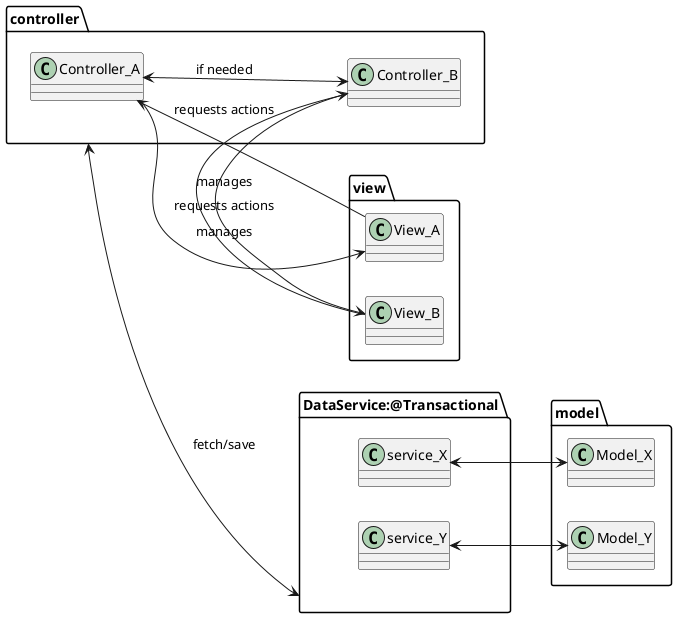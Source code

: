 @startuml

left to right direction
package view{
class View_A {}
class View_B  {}
}

package model{
class Model_X{}
class Model_Y{}
}
package controller {
class Controller_A{}
class Controller_B{}
}

package DataService:@Transactional as service {
class service_X
class service_Y
}
Controller_A<-->Controller_B: "if needed"
Controller_A-->View_A : manages
Controller_B-->View_B : manages
View_A-->Controller_A: requests actions
View_B-->Controller_B: requests actions

controller<-->service: fetch/save
service_X <--> Model_X
service_Y <--> Model_Y
@enduml